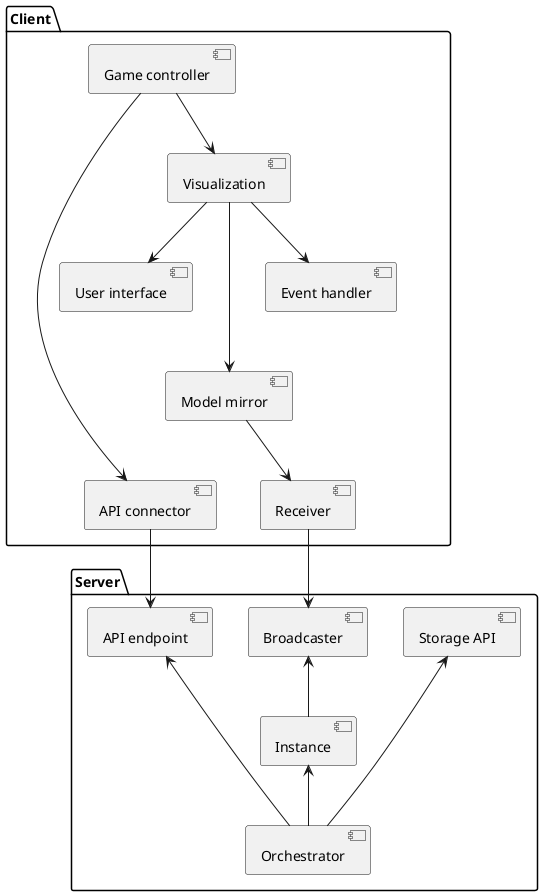 @startuml
'https://plantuml.com/component-diagram

package "Server" {
    component "API endpoint" as endpoint
    component "Broadcaster" as broadcaster
    component "Instance" as instance
    component "Orchestrator" as orchestrator
    component "Storage API" as storage

    orchestrator -up-> endpoint
    orchestrator -up-> instance
    orchestrator -up-> storage
    instance -[hidden]up-> endpoint
    instance -up-> broadcaster
    instance -[hidden]up-> storage
}

package "Client" {
    component "Event handler" as event
    component "Game controller" as controller
    component "Model mirror" as model
    component "Receiver" as receiver
    component "API connector" as connector
    component "Visualization" as visualization
    component "User interface" as ui

    controller -down-> visualization
    controller -down-> connector
    visualization -[hidden]down-> receiver
    visualization -down-> event
    visualization -down-> ui
    visualization -down-> model
    event -[hidden]-> model
    event -[hidden]-> receiver
    event -[hidden]-> connector
    ui -[hidden]-> model
    ui -[hidden]-> receiver
    ui -[hidden]-> connector
    model -[hidden]-> connector
    model --> receiver
}

receiver --> broadcaster
connector --> endpoint

@enduml